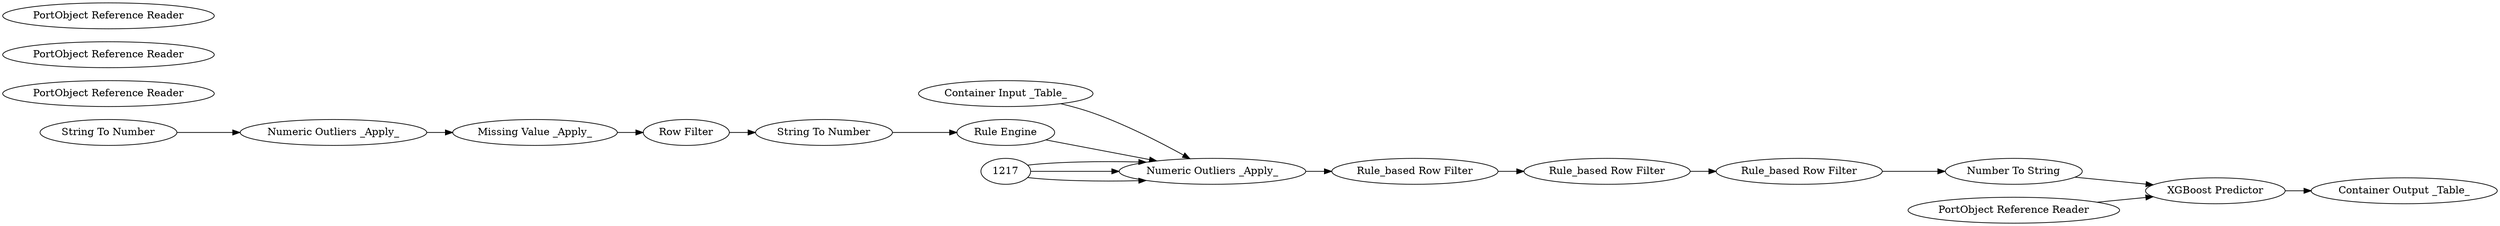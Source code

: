 digraph {
	306 [label="Container Input _Table_"]
	1161 [label="Container Output _Table_"]
	1213 [label="PortObject Reference Reader"]
	1214 [label="XGBoost Predictor"]
	320 [label="PortObject Reference Reader"]
	1215 [label="PortObject Reference Reader"]
	1216 [label="PortObject Reference Reader"]
	13 [label="Rule_based Row Filter"]
	161 [label="Rule Engine"]
	162 [label="String To Number"]
	227 [label="String To Number"]
	229 [label="Row Filter"]
	230 [label="Rule_based Row Filter"]
	231 [label="Rule_based Row Filter"]
	234 [label="Number To String"]
	235 [label="Numeric Outliers _Apply_"]
	236 [label="Numeric Outliers _Apply_"]
	237 [label="Missing Value _Apply_"]
	13 -> 230
	161 -> 236
	162 -> 161
	227 -> 235
	229 -> 162
	230 -> 231
	231 -> 234
	235 -> 237
	236 -> 13
	237 -> 229
	306 -> 236
	1213 -> 1214
	1214 -> 1161
	1217 -> 236
	1217 -> 236
	1217 -> 236
	234 -> 1214
	rankdir=LR
}
